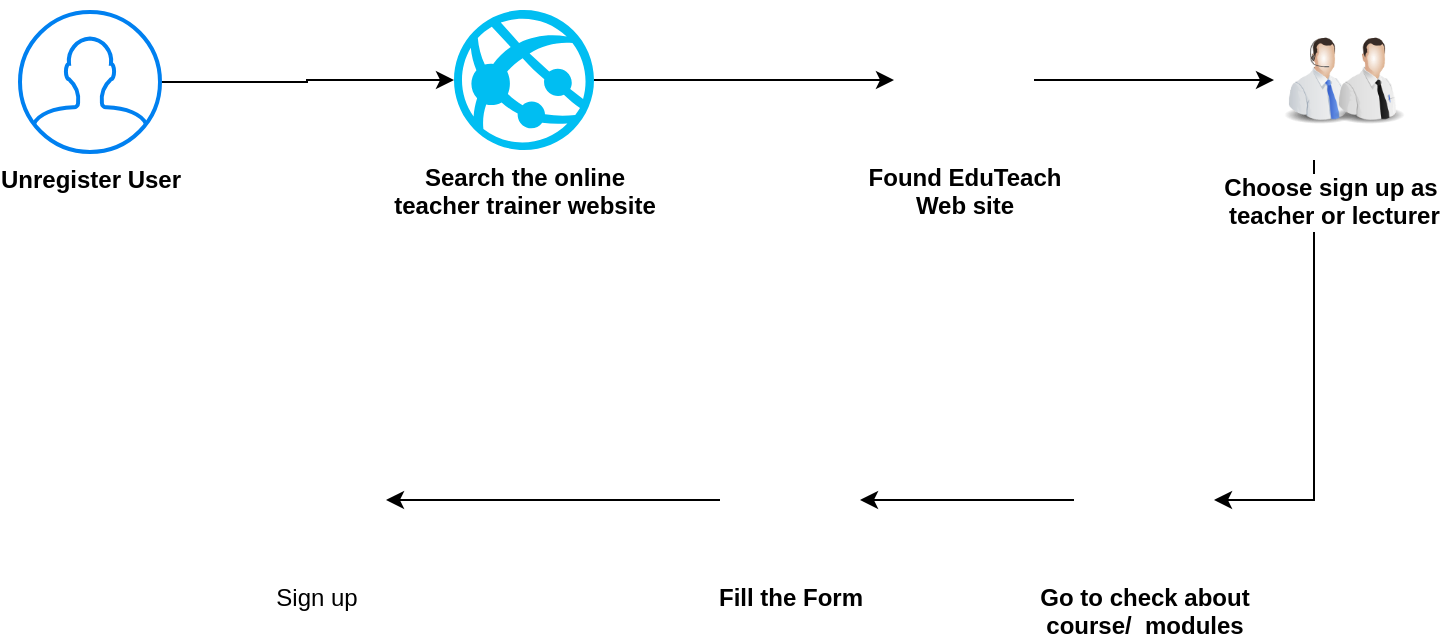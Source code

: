<mxfile version="21.2.9" type="device">
  <diagram name="Page-1" id="thR3NN3NMHW-beJ4HE_6">
    <mxGraphModel dx="1436" dy="836" grid="1" gridSize="10" guides="1" tooltips="1" connect="1" arrows="1" fold="1" page="1" pageScale="1" pageWidth="827" pageHeight="1169" math="0" shadow="0">
      <root>
        <mxCell id="0" />
        <mxCell id="1" parent="0" />
        <mxCell id="4KrwqyuUGkWLALzLD0uy-10" style="edgeStyle=orthogonalEdgeStyle;rounded=0;orthogonalLoop=1;jettySize=auto;html=1;entryX=0;entryY=0.5;entryDx=0;entryDy=0;entryPerimeter=0;" edge="1" parent="1" source="4KrwqyuUGkWLALzLD0uy-1" target="4KrwqyuUGkWLALzLD0uy-3">
          <mxGeometry relative="1" as="geometry" />
        </mxCell>
        <mxCell id="4KrwqyuUGkWLALzLD0uy-1" value="&lt;b&gt;Unregister User&lt;/b&gt;" style="html=1;verticalLabelPosition=bottom;align=center;labelBackgroundColor=#ffffff;verticalAlign=top;strokeWidth=2;strokeColor=#0080F0;shadow=0;dashed=0;shape=mxgraph.ios7.icons.user;" vertex="1" parent="1">
          <mxGeometry x="63" y="101" width="70" height="70" as="geometry" />
        </mxCell>
        <mxCell id="4KrwqyuUGkWLALzLD0uy-12" style="edgeStyle=orthogonalEdgeStyle;rounded=0;orthogonalLoop=1;jettySize=auto;html=1;entryX=0;entryY=0.5;entryDx=0;entryDy=0;" edge="1" parent="1" source="4KrwqyuUGkWLALzLD0uy-2" target="4KrwqyuUGkWLALzLD0uy-5">
          <mxGeometry relative="1" as="geometry" />
        </mxCell>
        <mxCell id="4KrwqyuUGkWLALzLD0uy-2" value="&lt;b&gt;Found EduTeach&lt;br&gt;Web site&lt;/b&gt;" style="shape=image;html=1;verticalAlign=top;verticalLabelPosition=bottom;labelBackgroundColor=#ffffff;imageAspect=0;aspect=fixed;image=https://cdn1.iconfinder.com/data/icons/seo-and-web-development-6/32/Web_website_favorite_site_star-128.png" vertex="1" parent="1">
          <mxGeometry x="500" y="100" width="70" height="70" as="geometry" />
        </mxCell>
        <mxCell id="4KrwqyuUGkWLALzLD0uy-11" style="edgeStyle=orthogonalEdgeStyle;rounded=0;orthogonalLoop=1;jettySize=auto;html=1;entryX=0;entryY=0.5;entryDx=0;entryDy=0;" edge="1" parent="1" source="4KrwqyuUGkWLALzLD0uy-3" target="4KrwqyuUGkWLALzLD0uy-2">
          <mxGeometry relative="1" as="geometry" />
        </mxCell>
        <mxCell id="4KrwqyuUGkWLALzLD0uy-3" value="&lt;b&gt;Search the online&lt;br&gt;teacher trainer website&lt;/b&gt;" style="verticalLabelPosition=bottom;html=1;verticalAlign=top;align=center;strokeColor=none;fillColor=#00BEF2;shape=mxgraph.azure.azure_website;pointerEvents=1;" vertex="1" parent="1">
          <mxGeometry x="280" y="100" width="70" height="70" as="geometry" />
        </mxCell>
        <mxCell id="4KrwqyuUGkWLALzLD0uy-14" style="edgeStyle=orthogonalEdgeStyle;rounded=0;orthogonalLoop=1;jettySize=auto;html=1;entryX=1;entryY=0.5;entryDx=0;entryDy=0;" edge="1" parent="1" source="4KrwqyuUGkWLALzLD0uy-4" target="4KrwqyuUGkWLALzLD0uy-8">
          <mxGeometry relative="1" as="geometry" />
        </mxCell>
        <mxCell id="4KrwqyuUGkWLALzLD0uy-4" value="&lt;b&gt;Go to check about&lt;br&gt;course/&amp;nbsp; modules&lt;/b&gt;" style="shape=image;html=1;verticalAlign=top;verticalLabelPosition=bottom;labelBackgroundColor=#ffffff;imageAspect=0;aspect=fixed;image=https://cdn2.iconfinder.com/data/icons/seo-web-1-filled-outline/64/report-news-analytic-128.png" vertex="1" parent="1">
          <mxGeometry x="590" y="310" width="70" height="70" as="geometry" />
        </mxCell>
        <mxCell id="4KrwqyuUGkWLALzLD0uy-13" style="edgeStyle=orthogonalEdgeStyle;rounded=0;orthogonalLoop=1;jettySize=auto;html=1;entryX=1;entryY=0.5;entryDx=0;entryDy=0;" edge="1" parent="1" source="4KrwqyuUGkWLALzLD0uy-5" target="4KrwqyuUGkWLALzLD0uy-4">
          <mxGeometry relative="1" as="geometry">
            <Array as="points">
              <mxPoint x="710" y="345" />
            </Array>
          </mxGeometry>
        </mxCell>
        <mxCell id="4KrwqyuUGkWLALzLD0uy-5" value="&lt;b&gt;&amp;nbsp; &amp;nbsp;Choose sign up as&lt;br&gt;&amp;nbsp; &amp;nbsp; &amp;nbsp;teacher or lecturer&amp;nbsp;&lt;/b&gt;" style="image;html=1;image=img/lib/clip_art/people/Telesales_Man_128x128.png" vertex="1" parent="1">
          <mxGeometry x="690" y="95" width="45" height="80" as="geometry" />
        </mxCell>
        <mxCell id="4KrwqyuUGkWLALzLD0uy-6" value="" style="image;html=1;image=img/lib/clip_art/people/Tech_Man_128x128.png" vertex="1" parent="1">
          <mxGeometry x="715" y="95" width="45" height="80" as="geometry" />
        </mxCell>
        <mxCell id="4KrwqyuUGkWLALzLD0uy-15" style="edgeStyle=orthogonalEdgeStyle;rounded=0;orthogonalLoop=1;jettySize=auto;html=1;entryX=1;entryY=0.5;entryDx=0;entryDy=0;" edge="1" parent="1" source="4KrwqyuUGkWLALzLD0uy-8" target="4KrwqyuUGkWLALzLD0uy-9">
          <mxGeometry relative="1" as="geometry" />
        </mxCell>
        <mxCell id="4KrwqyuUGkWLALzLD0uy-8" value="&lt;b&gt;Fill the Form&lt;/b&gt;" style="shape=image;html=1;verticalAlign=top;verticalLabelPosition=bottom;labelBackgroundColor=#ffffff;imageAspect=0;aspect=fixed;image=https://cdn0.iconfinder.com/data/icons/analytic-investment-and-balanced-scorecard/512/11_Agreement_report_form_layout_paper-128.png" vertex="1" parent="1">
          <mxGeometry x="413" y="310" width="70" height="70" as="geometry" />
        </mxCell>
        <mxCell id="4KrwqyuUGkWLALzLD0uy-9" value="Sign up" style="shape=image;html=1;verticalAlign=top;verticalLabelPosition=bottom;labelBackgroundColor=#ffffff;imageAspect=0;aspect=fixed;image=https://cdn4.iconfinder.com/data/icons/bold-purple-free-samples/32/Done_Circle_Symbol_Downloaded-128.png" vertex="1" parent="1">
          <mxGeometry x="176" y="310" width="70" height="70" as="geometry" />
        </mxCell>
      </root>
    </mxGraphModel>
  </diagram>
</mxfile>
